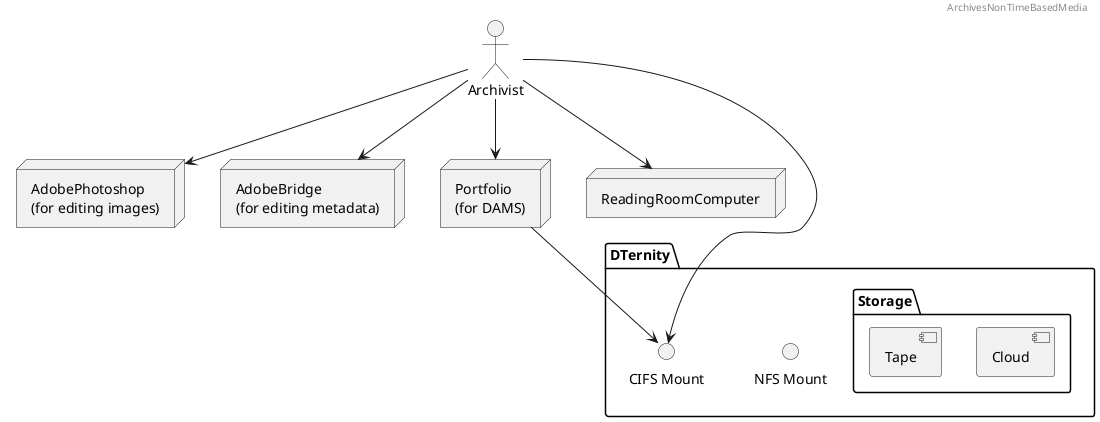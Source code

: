 # Render via PlantUML
# Generated via plantuml-preview (https://github.com/peele/plantuml-preview) in Atom
# package
# node
# folder
# frame
# cloud
# database
# interface
@startuml

header ArchivesNonTimeBasedMedia

actor Archivist

package "DTernity" {
  interface "NFS Mount" as DTernityNFSM
  interface "CIFS Mount" as DTernityCIFSM
  package "Storage" as DTernityStorage {
    component "Cloud" as DternityCS
    component "Tape" as DternityTS
  }
}

node AdobePhotoshop [
  AdobePhotoshop
  (for editing images)
]
node AdobeBridge [
  AdobeBridge
  (for editing metadata)
]


node Portfolio [
  Portfolio
  (for DAMS)
]

node ReadingRoomComputer

Archivist --> DTernityCIFSM
Archivist --> AdobeBridge
Archivist --> AdobePhotoshop
Archivist --> Portfolio
Portfolio --> DTernityCIFSM
Archivist --> ReadingRoomComputer

@enduml
